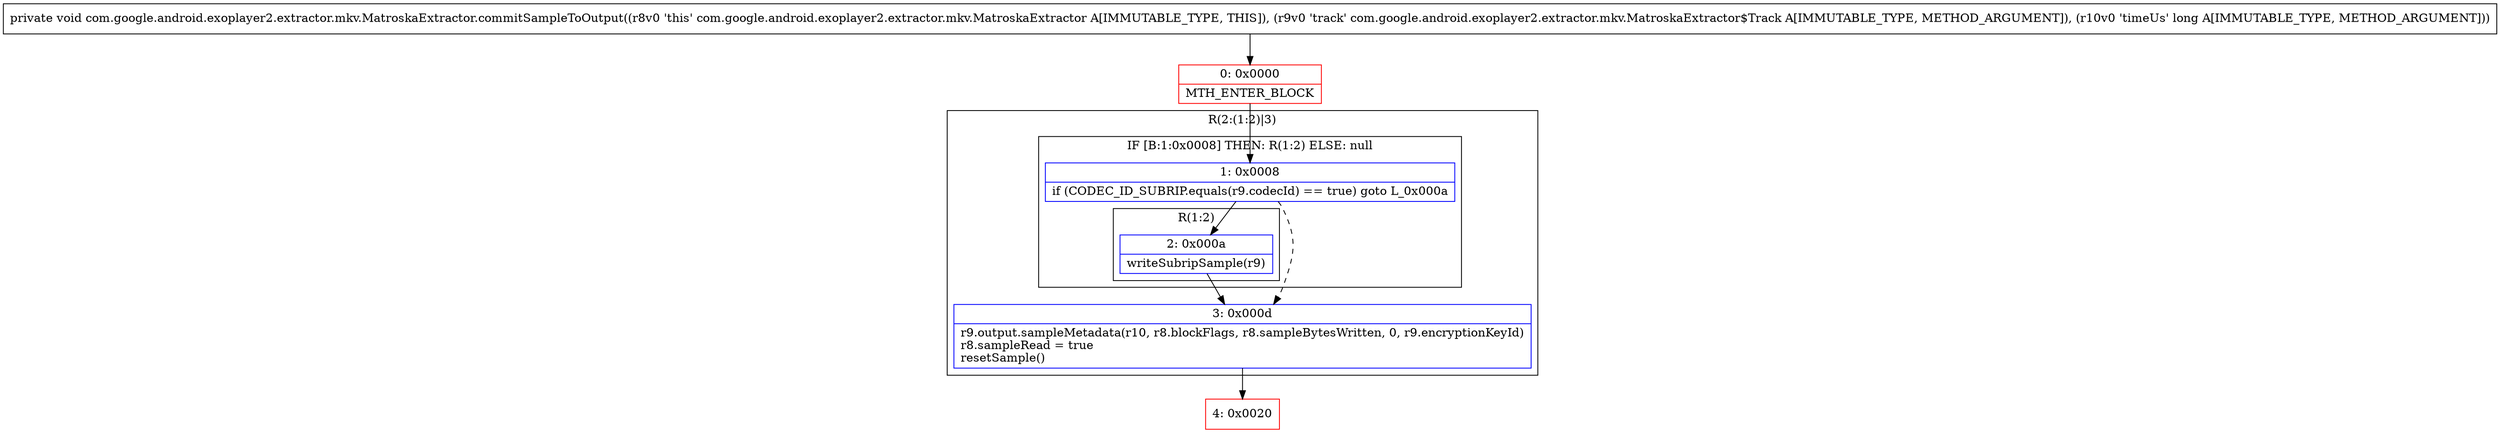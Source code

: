 digraph "CFG forcom.google.android.exoplayer2.extractor.mkv.MatroskaExtractor.commitSampleToOutput(Lcom\/google\/android\/exoplayer2\/extractor\/mkv\/MatroskaExtractor$Track;J)V" {
subgraph cluster_Region_529576021 {
label = "R(2:(1:2)|3)";
node [shape=record,color=blue];
subgraph cluster_IfRegion_1333319202 {
label = "IF [B:1:0x0008] THEN: R(1:2) ELSE: null";
node [shape=record,color=blue];
Node_1 [shape=record,label="{1\:\ 0x0008|if (CODEC_ID_SUBRIP.equals(r9.codecId) == true) goto L_0x000a\l}"];
subgraph cluster_Region_793347579 {
label = "R(1:2)";
node [shape=record,color=blue];
Node_2 [shape=record,label="{2\:\ 0x000a|writeSubripSample(r9)\l}"];
}
}
Node_3 [shape=record,label="{3\:\ 0x000d|r9.output.sampleMetadata(r10, r8.blockFlags, r8.sampleBytesWritten, 0, r9.encryptionKeyId)\lr8.sampleRead = true\lresetSample()\l}"];
}
Node_0 [shape=record,color=red,label="{0\:\ 0x0000|MTH_ENTER_BLOCK\l}"];
Node_4 [shape=record,color=red,label="{4\:\ 0x0020}"];
MethodNode[shape=record,label="{private void com.google.android.exoplayer2.extractor.mkv.MatroskaExtractor.commitSampleToOutput((r8v0 'this' com.google.android.exoplayer2.extractor.mkv.MatroskaExtractor A[IMMUTABLE_TYPE, THIS]), (r9v0 'track' com.google.android.exoplayer2.extractor.mkv.MatroskaExtractor$Track A[IMMUTABLE_TYPE, METHOD_ARGUMENT]), (r10v0 'timeUs' long A[IMMUTABLE_TYPE, METHOD_ARGUMENT])) }"];
MethodNode -> Node_0;
Node_1 -> Node_2;
Node_1 -> Node_3[style=dashed];
Node_2 -> Node_3;
Node_3 -> Node_4;
Node_0 -> Node_1;
}

